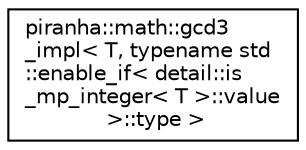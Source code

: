 digraph "Graphical Class Hierarchy"
{
  edge [fontname="Helvetica",fontsize="10",labelfontname="Helvetica",labelfontsize="10"];
  node [fontname="Helvetica",fontsize="10",shape=record];
  rankdir="LR";
  Node0 [label="piranha::math::gcd3\l_impl\< T, typename std\l::enable_if\< detail::is\l_mp_integer\< T \>::value\l \>::type \>",height=0.2,width=0.4,color="black", fillcolor="white", style="filled",URL="$structpiranha_1_1math_1_1gcd3__impl_3_01_t_00_01typename_01std_1_1enable__if_3_01detail_1_1is__m05ed6880bf0f93b1704b1c189bc7ce42.html",tooltip="Implementation of piranha::math::gcd3() for piranha::mp_integer. "];
}
